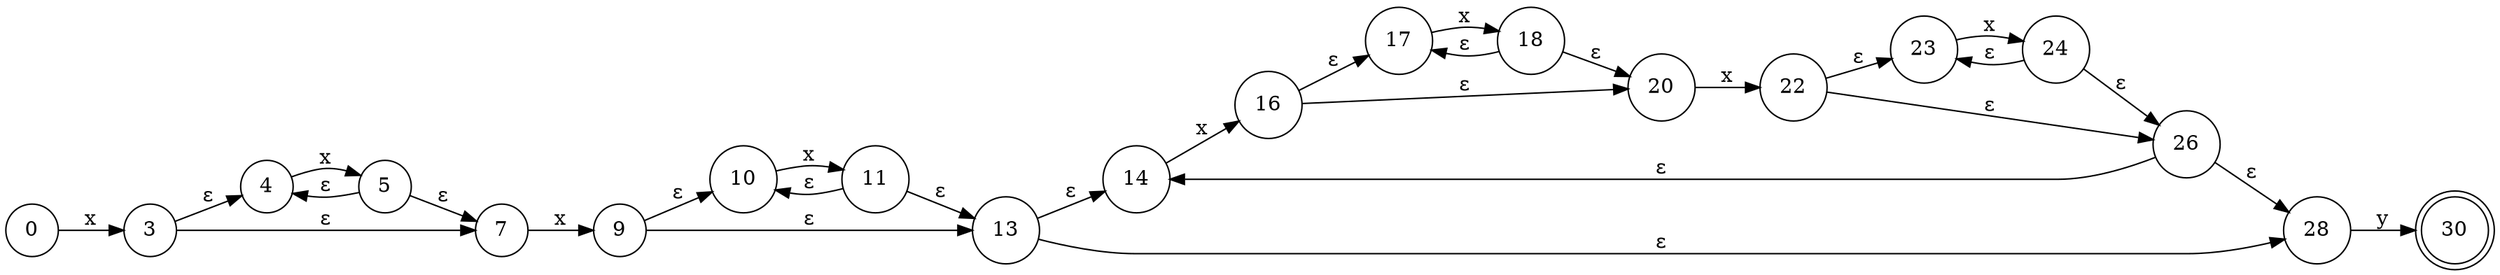 digraph nfa {
	rankdir=LR;
	node [shape = doublecircle]; 30 ;
	node [shape = circle];
	0 -> 3 [ label = "x"]
	3 -> 4 [ label = "ε"]
	3 -> 7 [ label = "ε"]
	4 -> 5 [ label = "x"]
	5 -> 4 [ label = "ε"]
	5 -> 7 [ label = "ε"]
	7 -> 9 [ label = "x"]
	9 -> 10 [ label = "ε"]
	9 -> 13 [ label = "ε"]
	10 -> 11 [ label = "x"]
	11 -> 10 [ label = "ε"]
	11 -> 13 [ label = "ε"]
	13 -> 14 [ label = "ε"]
	13 -> 28 [ label = "ε"]
	14 -> 16 [ label = "x"]
	16 -> 17 [ label = "ε"]
	16 -> 20 [ label = "ε"]
	17 -> 18 [ label = "x"]
	18 -> 17 [ label = "ε"]
	18 -> 20 [ label = "ε"]
	20 -> 22 [ label = "x"]
	22 -> 23 [ label = "ε"]
	22 -> 26 [ label = "ε"]
	23 -> 24 [ label = "x"]
	24 -> 23 [ label = "ε"]
	24 -> 26 [ label = "ε"]
	26 -> 14 [ label = "ε"]
	26 -> 28 [ label = "ε"]
	28 -> 30 [ label = "y"]
}
